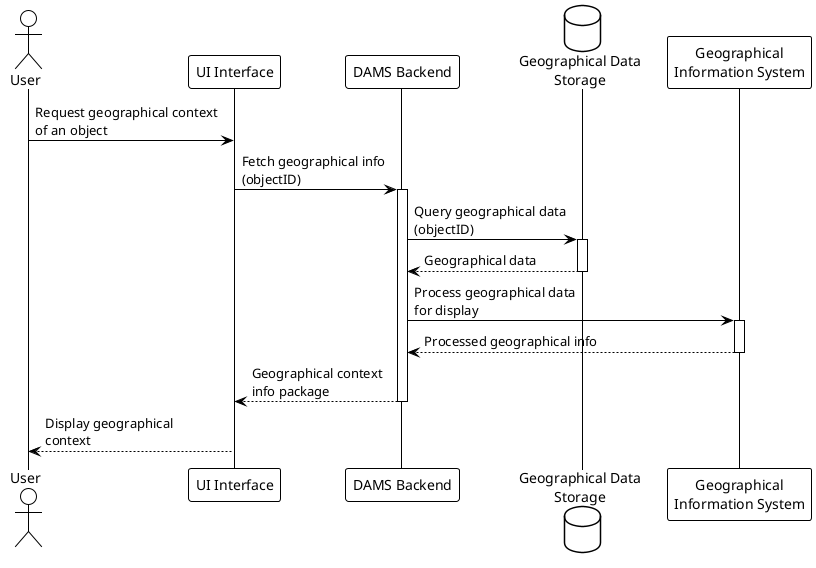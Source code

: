 @startuml
!theme plain

actor User
participant "UI Interface" as UI
participant "DAMS Backend" as Backend
database "Geographical Data\nStorage" as GeoDB
participant "Geographical\nInformation System" as GIS

User -> UI : Request geographical context\nof an object
UI -> Backend : Fetch geographical info\n(objectID)
activate Backend
Backend -> GeoDB : Query geographical data\n(objectID)
activate GeoDB
GeoDB --> Backend : Geographical data
deactivate GeoDB
Backend -> GIS : Process geographical data\nfor display
activate GIS
GIS --> Backend : Processed geographical info
deactivate GIS
Backend --> UI : Geographical context\ninfo package
deactivate Backend
UI --> User : Display geographical\ncontext
@enduml